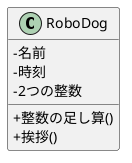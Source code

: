 @startuml
skinparam ClassAttributeIconSize 0
class RoboDog{
    -名前
    -時刻
    -2つの整数
    +整数の足し算()
    +挨拶()
}

@enduml